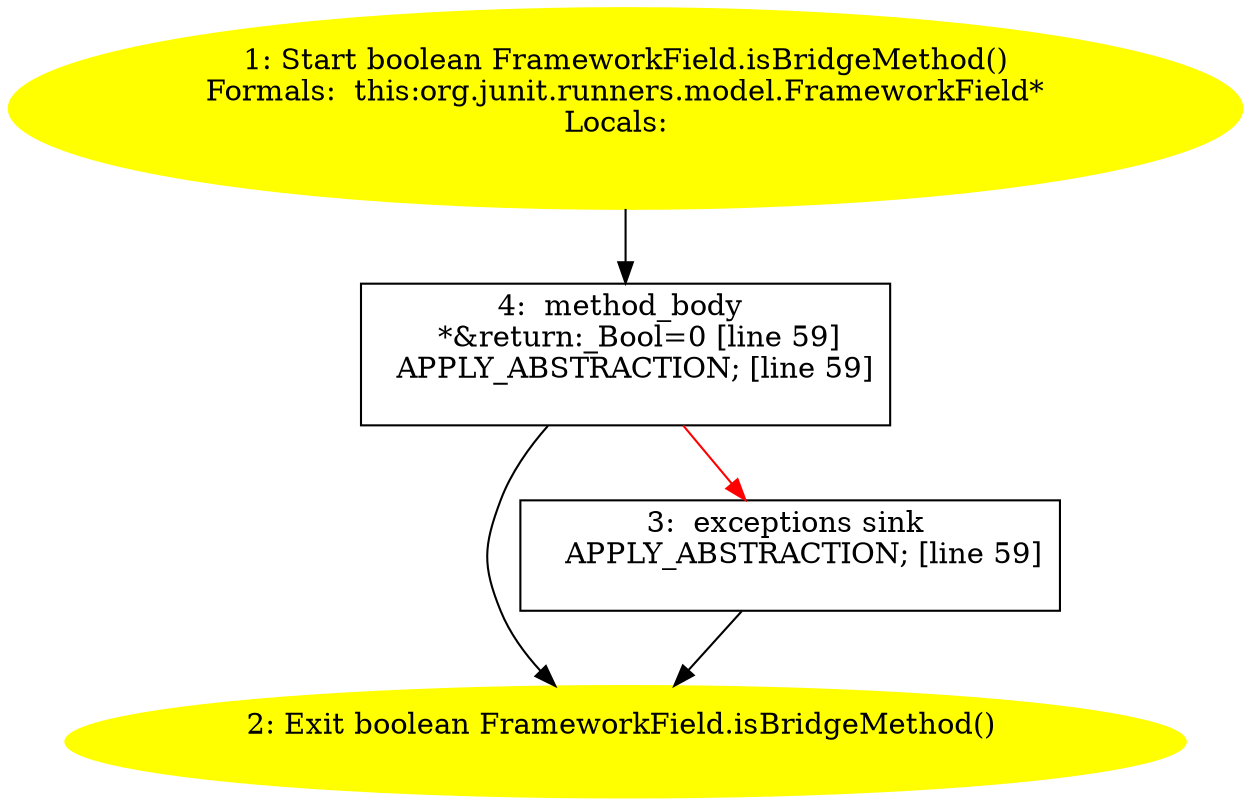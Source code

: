 /* @generated */
digraph cfg {
"org.junit.runners.model.FrameworkField.isBridgeMethod():boolean.064c138132cd99024f4f44c1a66d7ddb_1" [label="1: Start boolean FrameworkField.isBridgeMethod()\nFormals:  this:org.junit.runners.model.FrameworkField*\nLocals:  \n  " color=yellow style=filled]
	

	 "org.junit.runners.model.FrameworkField.isBridgeMethod():boolean.064c138132cd99024f4f44c1a66d7ddb_1" -> "org.junit.runners.model.FrameworkField.isBridgeMethod():boolean.064c138132cd99024f4f44c1a66d7ddb_4" ;
"org.junit.runners.model.FrameworkField.isBridgeMethod():boolean.064c138132cd99024f4f44c1a66d7ddb_2" [label="2: Exit boolean FrameworkField.isBridgeMethod() \n  " color=yellow style=filled]
	

"org.junit.runners.model.FrameworkField.isBridgeMethod():boolean.064c138132cd99024f4f44c1a66d7ddb_3" [label="3:  exceptions sink \n   APPLY_ABSTRACTION; [line 59]\n " shape="box"]
	

	 "org.junit.runners.model.FrameworkField.isBridgeMethod():boolean.064c138132cd99024f4f44c1a66d7ddb_3" -> "org.junit.runners.model.FrameworkField.isBridgeMethod():boolean.064c138132cd99024f4f44c1a66d7ddb_2" ;
"org.junit.runners.model.FrameworkField.isBridgeMethod():boolean.064c138132cd99024f4f44c1a66d7ddb_4" [label="4:  method_body \n   *&return:_Bool=0 [line 59]\n  APPLY_ABSTRACTION; [line 59]\n " shape="box"]
	

	 "org.junit.runners.model.FrameworkField.isBridgeMethod():boolean.064c138132cd99024f4f44c1a66d7ddb_4" -> "org.junit.runners.model.FrameworkField.isBridgeMethod():boolean.064c138132cd99024f4f44c1a66d7ddb_2" ;
	 "org.junit.runners.model.FrameworkField.isBridgeMethod():boolean.064c138132cd99024f4f44c1a66d7ddb_4" -> "org.junit.runners.model.FrameworkField.isBridgeMethod():boolean.064c138132cd99024f4f44c1a66d7ddb_3" [color="red" ];
}
